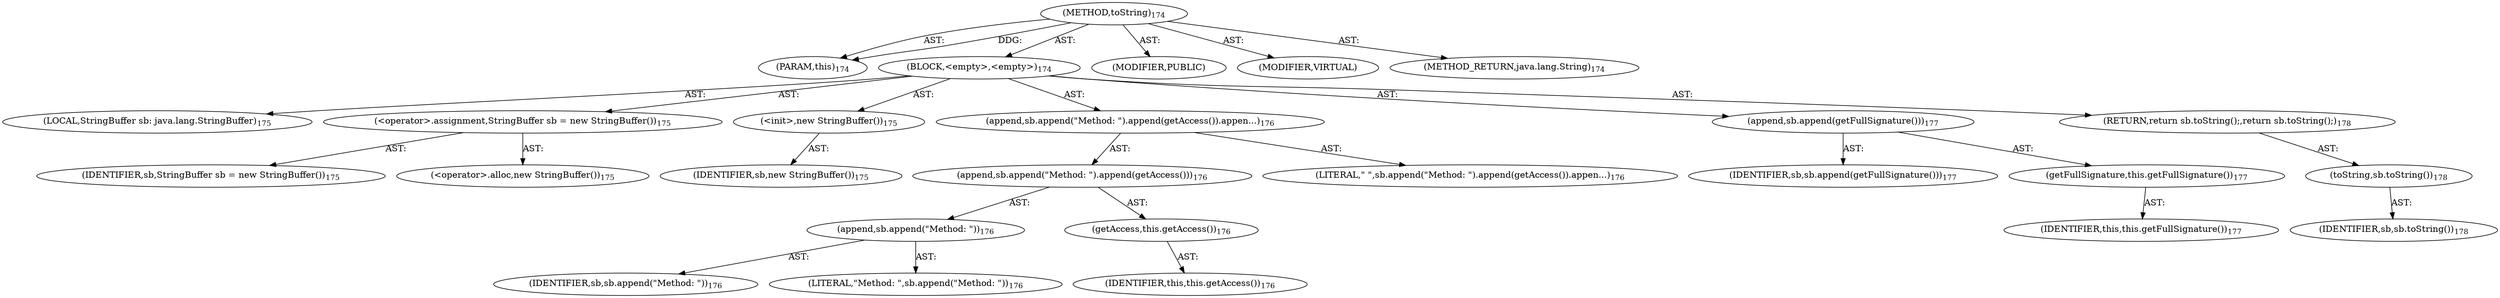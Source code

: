 digraph "toString" {  
"111669149708" [label = <(METHOD,toString)<SUB>174</SUB>> ]
"115964116997" [label = <(PARAM,this)<SUB>174</SUB>> ]
"25769803796" [label = <(BLOCK,&lt;empty&gt;,&lt;empty&gt;)<SUB>174</SUB>> ]
"94489280529" [label = <(LOCAL,StringBuffer sb: java.lang.StringBuffer)<SUB>175</SUB>> ]
"30064771167" [label = <(&lt;operator&gt;.assignment,StringBuffer sb = new StringBuffer())<SUB>175</SUB>> ]
"68719476835" [label = <(IDENTIFIER,sb,StringBuffer sb = new StringBuffer())<SUB>175</SUB>> ]
"30064771168" [label = <(&lt;operator&gt;.alloc,new StringBuffer())<SUB>175</SUB>> ]
"30064771169" [label = <(&lt;init&gt;,new StringBuffer())<SUB>175</SUB>> ]
"68719476836" [label = <(IDENTIFIER,sb,new StringBuffer())<SUB>175</SUB>> ]
"30064771170" [label = <(append,sb.append(&quot;Method: &quot;).append(getAccess()).appen...)<SUB>176</SUB>> ]
"30064771171" [label = <(append,sb.append(&quot;Method: &quot;).append(getAccess()))<SUB>176</SUB>> ]
"30064771172" [label = <(append,sb.append(&quot;Method: &quot;))<SUB>176</SUB>> ]
"68719476837" [label = <(IDENTIFIER,sb,sb.append(&quot;Method: &quot;))<SUB>176</SUB>> ]
"90194313231" [label = <(LITERAL,&quot;Method: &quot;,sb.append(&quot;Method: &quot;))<SUB>176</SUB>> ]
"30064771173" [label = <(getAccess,this.getAccess())<SUB>176</SUB>> ]
"68719476743" [label = <(IDENTIFIER,this,this.getAccess())<SUB>176</SUB>> ]
"90194313232" [label = <(LITERAL,&quot; &quot;,sb.append(&quot;Method: &quot;).append(getAccess()).appen...)<SUB>176</SUB>> ]
"30064771174" [label = <(append,sb.append(getFullSignature()))<SUB>177</SUB>> ]
"68719476838" [label = <(IDENTIFIER,sb,sb.append(getFullSignature()))<SUB>177</SUB>> ]
"30064771175" [label = <(getFullSignature,this.getFullSignature())<SUB>177</SUB>> ]
"68719476744" [label = <(IDENTIFIER,this,this.getFullSignature())<SUB>177</SUB>> ]
"146028888073" [label = <(RETURN,return sb.toString();,return sb.toString();)<SUB>178</SUB>> ]
"30064771176" [label = <(toString,sb.toString())<SUB>178</SUB>> ]
"68719476839" [label = <(IDENTIFIER,sb,sb.toString())<SUB>178</SUB>> ]
"133143986204" [label = <(MODIFIER,PUBLIC)> ]
"133143986205" [label = <(MODIFIER,VIRTUAL)> ]
"128849018892" [label = <(METHOD_RETURN,java.lang.String)<SUB>174</SUB>> ]
  "111669149708" -> "115964116997"  [ label = "AST: "] 
  "111669149708" -> "25769803796"  [ label = "AST: "] 
  "111669149708" -> "133143986204"  [ label = "AST: "] 
  "111669149708" -> "133143986205"  [ label = "AST: "] 
  "111669149708" -> "128849018892"  [ label = "AST: "] 
  "25769803796" -> "94489280529"  [ label = "AST: "] 
  "25769803796" -> "30064771167"  [ label = "AST: "] 
  "25769803796" -> "30064771169"  [ label = "AST: "] 
  "25769803796" -> "30064771170"  [ label = "AST: "] 
  "25769803796" -> "30064771174"  [ label = "AST: "] 
  "25769803796" -> "146028888073"  [ label = "AST: "] 
  "30064771167" -> "68719476835"  [ label = "AST: "] 
  "30064771167" -> "30064771168"  [ label = "AST: "] 
  "30064771169" -> "68719476836"  [ label = "AST: "] 
  "30064771170" -> "30064771171"  [ label = "AST: "] 
  "30064771170" -> "90194313232"  [ label = "AST: "] 
  "30064771171" -> "30064771172"  [ label = "AST: "] 
  "30064771171" -> "30064771173"  [ label = "AST: "] 
  "30064771172" -> "68719476837"  [ label = "AST: "] 
  "30064771172" -> "90194313231"  [ label = "AST: "] 
  "30064771173" -> "68719476743"  [ label = "AST: "] 
  "30064771174" -> "68719476838"  [ label = "AST: "] 
  "30064771174" -> "30064771175"  [ label = "AST: "] 
  "30064771175" -> "68719476744"  [ label = "AST: "] 
  "146028888073" -> "30064771176"  [ label = "AST: "] 
  "30064771176" -> "68719476839"  [ label = "AST: "] 
  "111669149708" -> "115964116997"  [ label = "DDG: "] 
}
